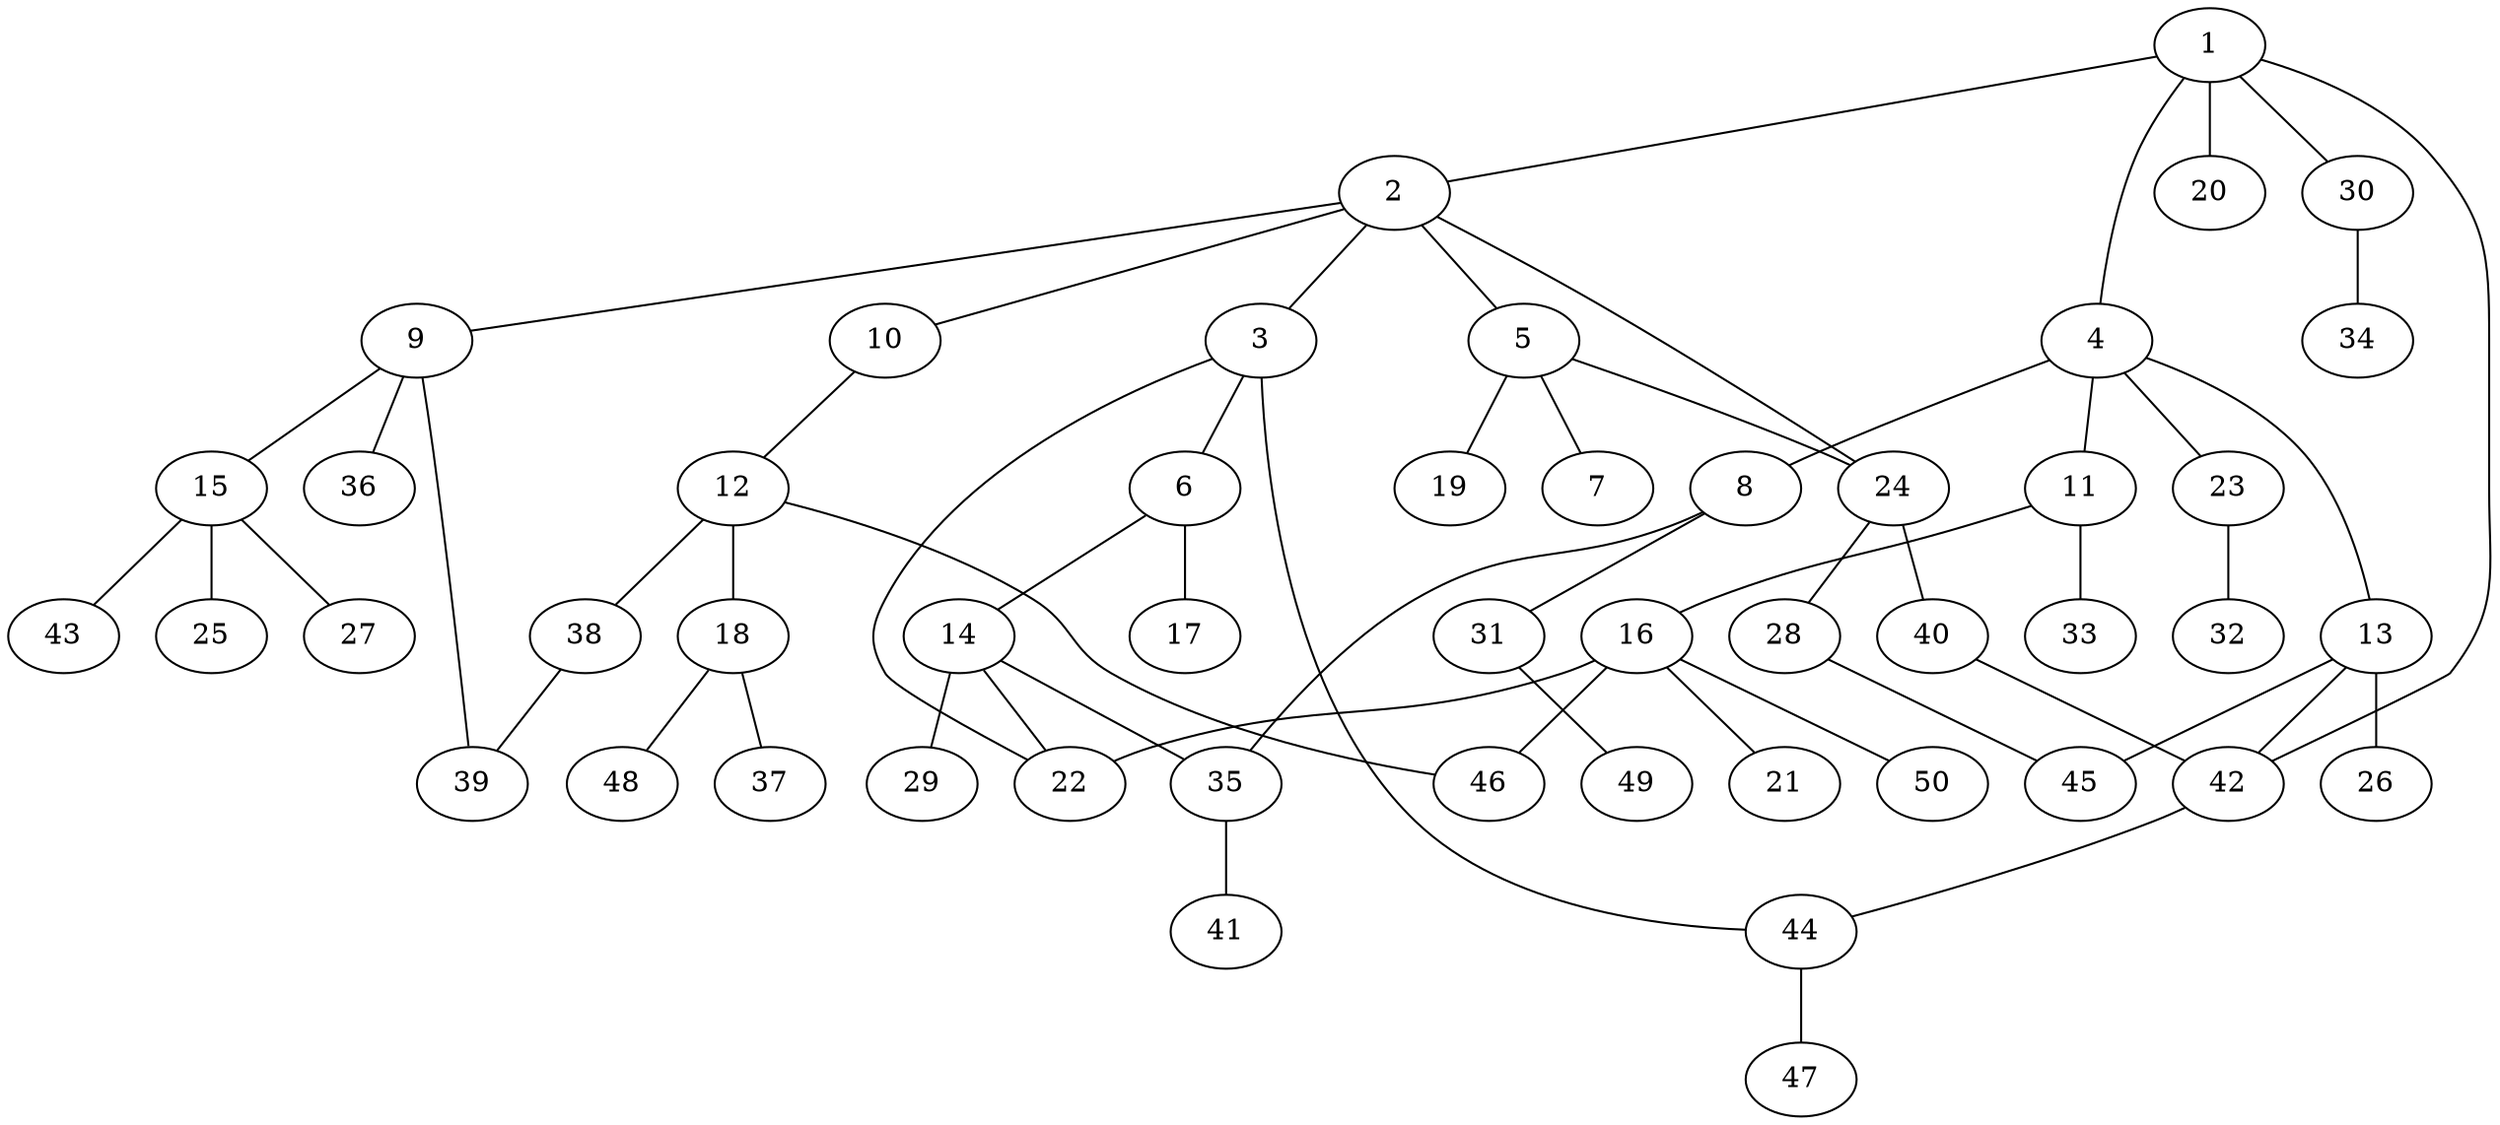 graph graphname {1--2
1--4
1--20
1--30
1--42
2--3
2--5
2--9
2--10
2--24
3--6
3--22
3--44
4--8
4--11
4--13
4--23
5--7
5--19
5--24
6--14
6--17
8--31
8--35
9--15
9--36
9--39
10--12
11--16
11--33
12--18
12--38
12--46
13--26
13--42
13--45
14--22
14--29
14--35
15--25
15--27
15--43
16--21
16--22
16--46
16--50
18--37
18--48
23--32
24--28
24--40
28--45
30--34
31--49
35--41
38--39
40--42
42--44
44--47
}